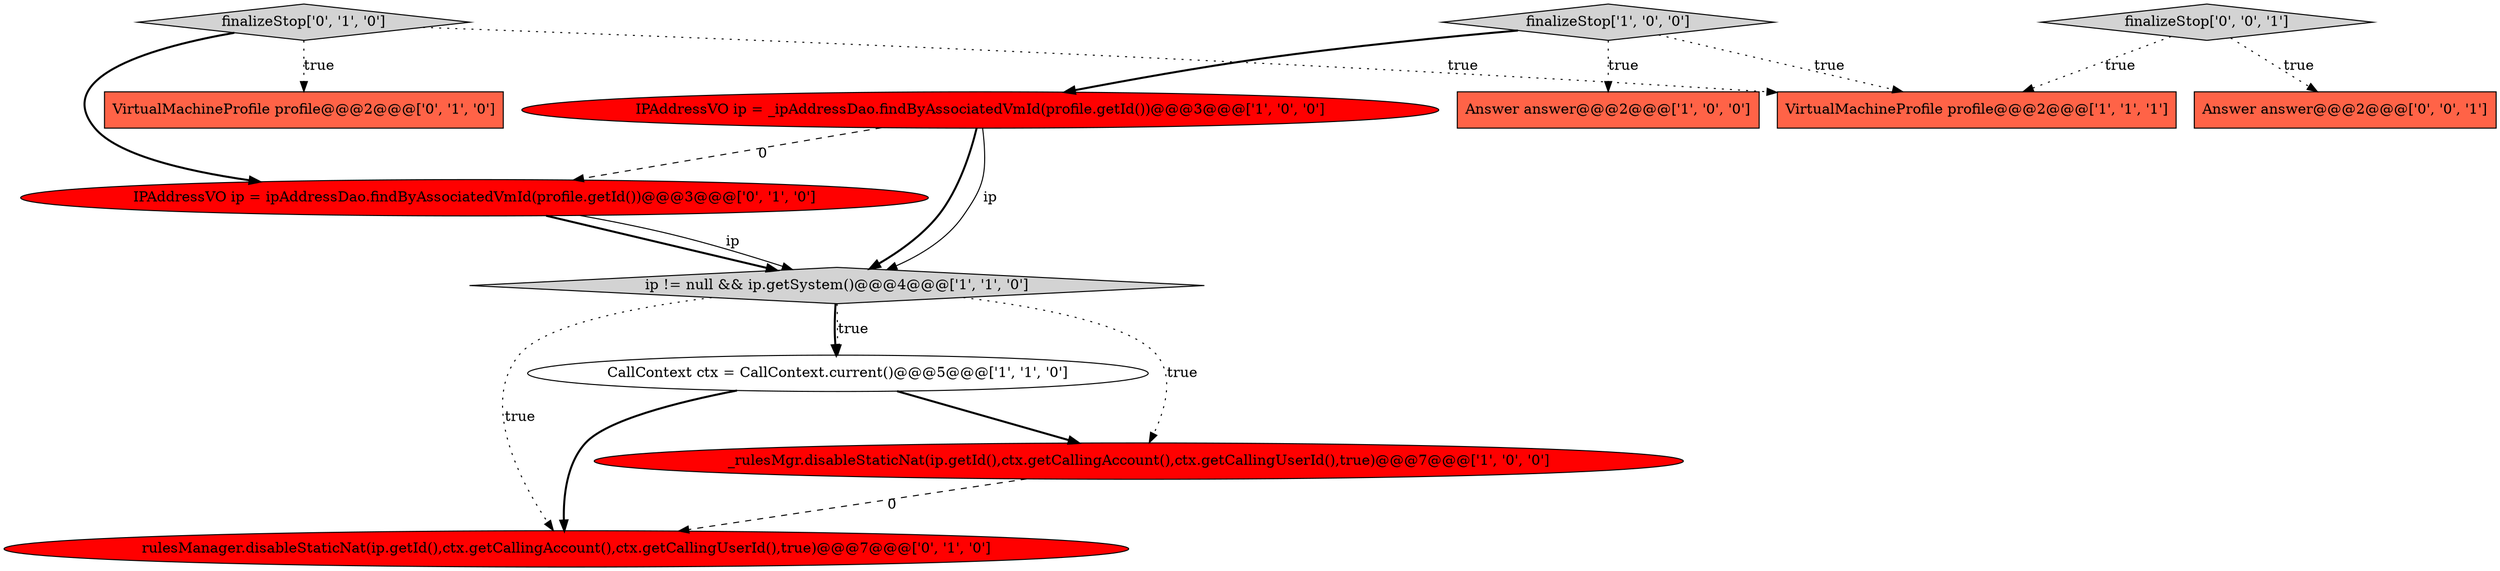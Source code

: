 digraph {
4 [style = filled, label = "finalizeStop['1', '0', '0']", fillcolor = lightgray, shape = diamond image = "AAA0AAABBB1BBB"];
1 [style = filled, label = "IPAddressVO ip = _ipAddressDao.findByAssociatedVmId(profile.getId())@@@3@@@['1', '0', '0']", fillcolor = red, shape = ellipse image = "AAA1AAABBB1BBB"];
8 [style = filled, label = "IPAddressVO ip = ipAddressDao.findByAssociatedVmId(profile.getId())@@@3@@@['0', '1', '0']", fillcolor = red, shape = ellipse image = "AAA1AAABBB2BBB"];
7 [style = filled, label = "VirtualMachineProfile profile@@@2@@@['0', '1', '0']", fillcolor = tomato, shape = box image = "AAA0AAABBB2BBB"];
10 [style = filled, label = "rulesManager.disableStaticNat(ip.getId(),ctx.getCallingAccount(),ctx.getCallingUserId(),true)@@@7@@@['0', '1', '0']", fillcolor = red, shape = ellipse image = "AAA1AAABBB2BBB"];
9 [style = filled, label = "finalizeStop['0', '1', '0']", fillcolor = lightgray, shape = diamond image = "AAA0AAABBB2BBB"];
12 [style = filled, label = "finalizeStop['0', '0', '1']", fillcolor = lightgray, shape = diamond image = "AAA0AAABBB3BBB"];
2 [style = filled, label = "ip != null && ip.getSystem()@@@4@@@['1', '1', '0']", fillcolor = lightgray, shape = diamond image = "AAA0AAABBB1BBB"];
6 [style = filled, label = "VirtualMachineProfile profile@@@2@@@['1', '1', '1']", fillcolor = tomato, shape = box image = "AAA0AAABBB1BBB"];
5 [style = filled, label = "Answer answer@@@2@@@['1', '0', '0']", fillcolor = tomato, shape = box image = "AAA0AAABBB1BBB"];
0 [style = filled, label = "CallContext ctx = CallContext.current()@@@5@@@['1', '1', '0']", fillcolor = white, shape = ellipse image = "AAA0AAABBB1BBB"];
3 [style = filled, label = "_rulesMgr.disableStaticNat(ip.getId(),ctx.getCallingAccount(),ctx.getCallingUserId(),true)@@@7@@@['1', '0', '0']", fillcolor = red, shape = ellipse image = "AAA1AAABBB1BBB"];
11 [style = filled, label = "Answer answer@@@2@@@['0', '0', '1']", fillcolor = tomato, shape = box image = "AAA0AAABBB3BBB"];
2->3 [style = dotted, label="true"];
0->3 [style = bold, label=""];
4->6 [style = dotted, label="true"];
4->5 [style = dotted, label="true"];
1->8 [style = dashed, label="0"];
1->2 [style = bold, label=""];
2->0 [style = bold, label=""];
4->1 [style = bold, label=""];
0->10 [style = bold, label=""];
2->0 [style = dotted, label="true"];
3->10 [style = dashed, label="0"];
9->7 [style = dotted, label="true"];
8->2 [style = bold, label=""];
9->8 [style = bold, label=""];
8->2 [style = solid, label="ip"];
9->6 [style = dotted, label="true"];
1->2 [style = solid, label="ip"];
12->6 [style = dotted, label="true"];
2->10 [style = dotted, label="true"];
12->11 [style = dotted, label="true"];
}
